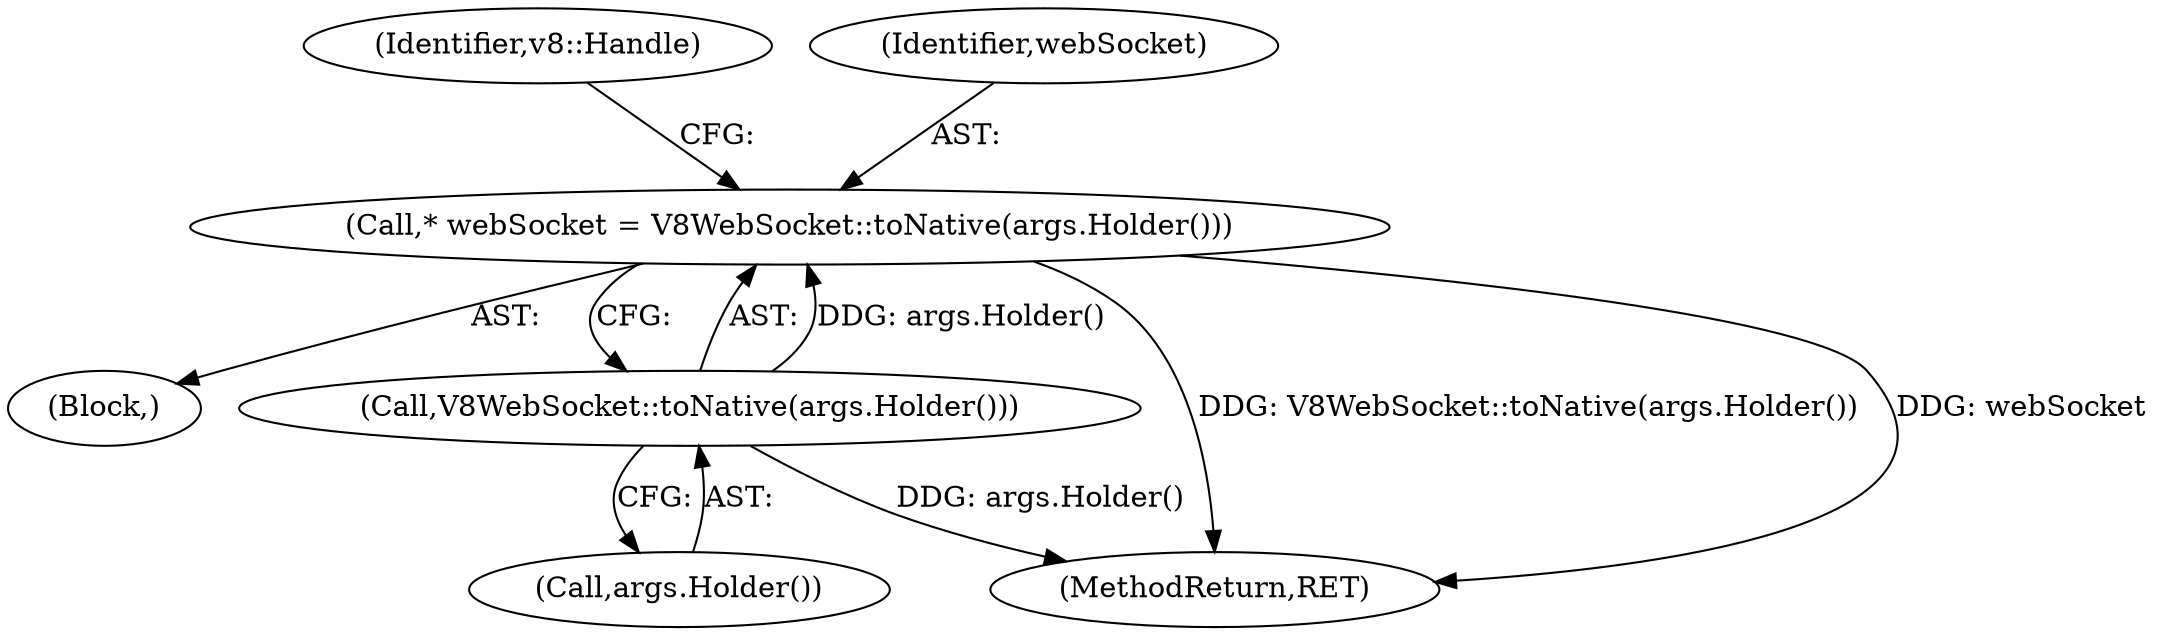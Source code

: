 digraph "0_Chrome_e9372a1bfd3588a80fcf49aa07321f0971dd6091_68@pointer" {
"1000112" [label="(Call,* webSocket = V8WebSocket::toNative(args.Holder()))"];
"1000114" [label="(Call,V8WebSocket::toNative(args.Holder()))"];
"1000102" [label="(Block,)"];
"1000118" [label="(Identifier,v8::Handle)"];
"1000112" [label="(Call,* webSocket = V8WebSocket::toNative(args.Holder()))"];
"1000113" [label="(Identifier,webSocket)"];
"1000114" [label="(Call,V8WebSocket::toNative(args.Holder()))"];
"1000184" [label="(MethodReturn,RET)"];
"1000115" [label="(Call,args.Holder())"];
"1000112" -> "1000102"  [label="AST: "];
"1000112" -> "1000114"  [label="CFG: "];
"1000113" -> "1000112"  [label="AST: "];
"1000114" -> "1000112"  [label="AST: "];
"1000118" -> "1000112"  [label="CFG: "];
"1000112" -> "1000184"  [label="DDG: V8WebSocket::toNative(args.Holder())"];
"1000112" -> "1000184"  [label="DDG: webSocket"];
"1000114" -> "1000112"  [label="DDG: args.Holder()"];
"1000114" -> "1000115"  [label="CFG: "];
"1000115" -> "1000114"  [label="AST: "];
"1000114" -> "1000184"  [label="DDG: args.Holder()"];
}
